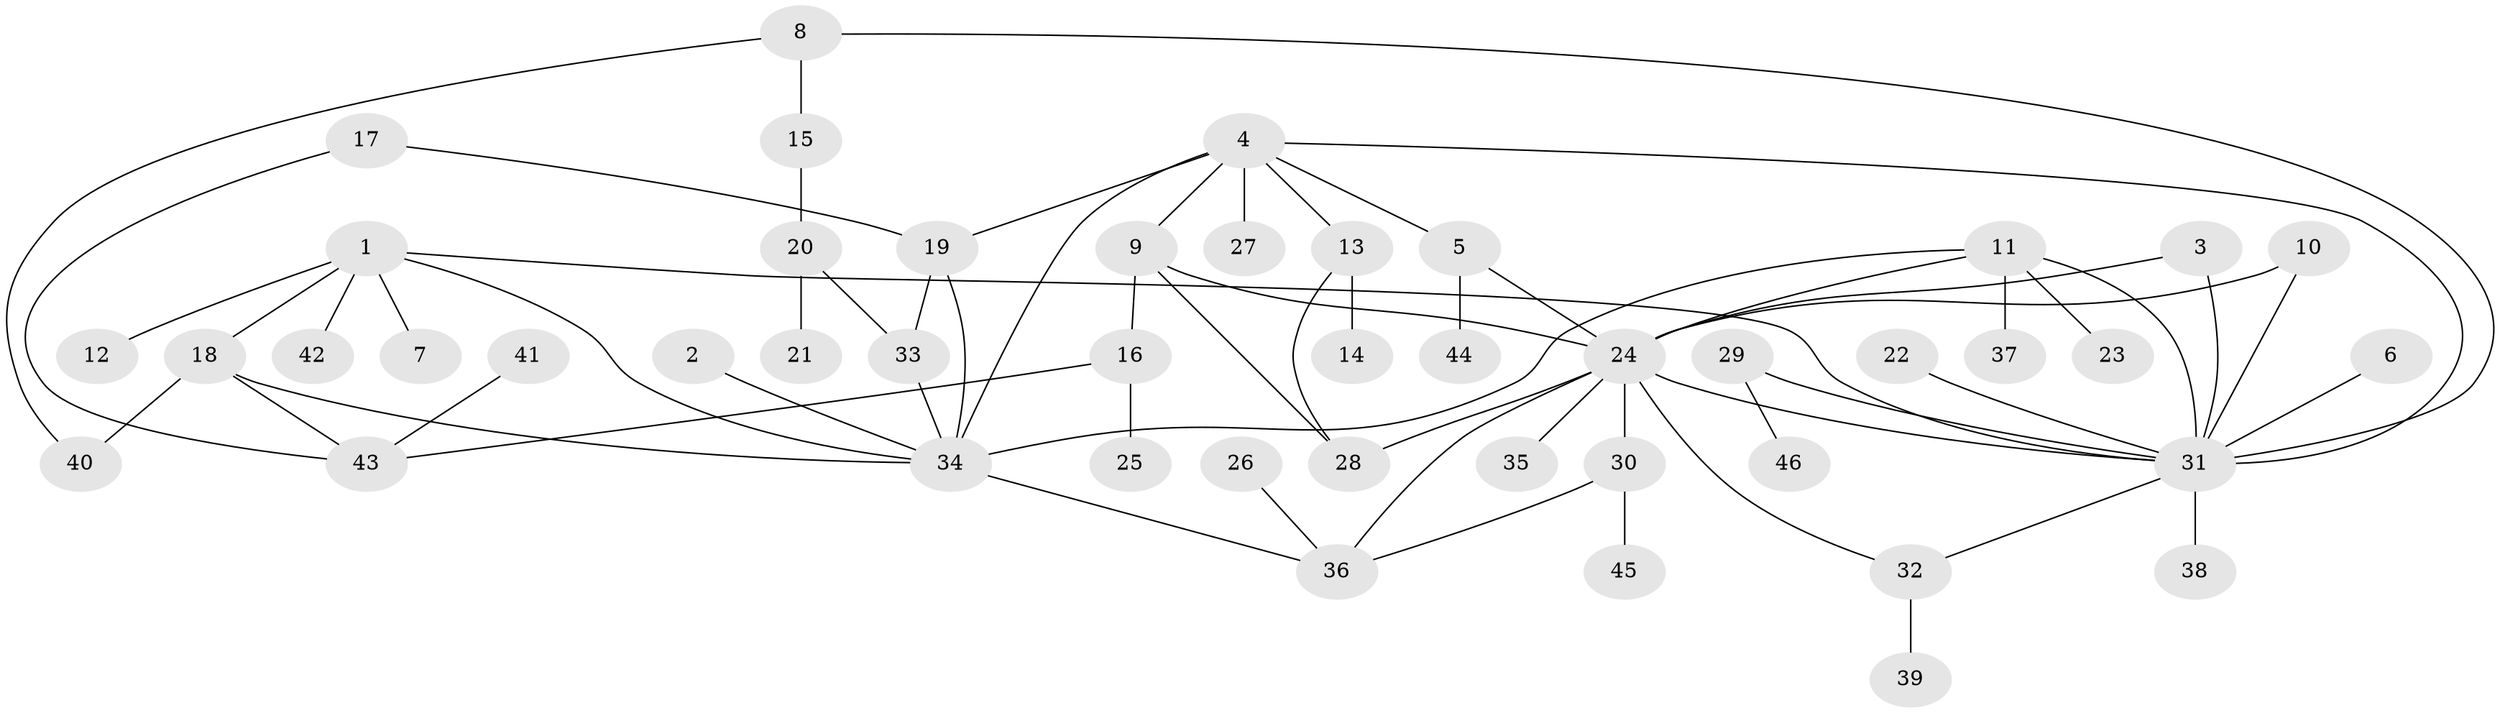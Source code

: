 // original degree distribution, {8: 0.015384615384615385, 9: 0.015384615384615385, 4: 0.07692307692307693, 15: 0.015384615384615385, 2: 0.2, 6: 0.015384615384615385, 1: 0.4307692307692308, 5: 0.046153846153846156, 3: 0.16923076923076924, 12: 0.015384615384615385}
// Generated by graph-tools (version 1.1) at 2025/36/03/04/25 23:36:48]
// undirected, 46 vertices, 64 edges
graph export_dot {
  node [color=gray90,style=filled];
  1;
  2;
  3;
  4;
  5;
  6;
  7;
  8;
  9;
  10;
  11;
  12;
  13;
  14;
  15;
  16;
  17;
  18;
  19;
  20;
  21;
  22;
  23;
  24;
  25;
  26;
  27;
  28;
  29;
  30;
  31;
  32;
  33;
  34;
  35;
  36;
  37;
  38;
  39;
  40;
  41;
  42;
  43;
  44;
  45;
  46;
  1 -- 7 [weight=1.0];
  1 -- 12 [weight=1.0];
  1 -- 18 [weight=1.0];
  1 -- 31 [weight=1.0];
  1 -- 34 [weight=1.0];
  1 -- 42 [weight=1.0];
  2 -- 34 [weight=1.0];
  3 -- 24 [weight=1.0];
  3 -- 31 [weight=2.0];
  4 -- 5 [weight=1.0];
  4 -- 9 [weight=1.0];
  4 -- 13 [weight=1.0];
  4 -- 19 [weight=1.0];
  4 -- 27 [weight=1.0];
  4 -- 31 [weight=1.0];
  4 -- 34 [weight=1.0];
  5 -- 24 [weight=1.0];
  5 -- 44 [weight=1.0];
  6 -- 31 [weight=1.0];
  8 -- 15 [weight=1.0];
  8 -- 31 [weight=1.0];
  8 -- 40 [weight=1.0];
  9 -- 16 [weight=1.0];
  9 -- 24 [weight=1.0];
  9 -- 28 [weight=1.0];
  10 -- 24 [weight=1.0];
  10 -- 31 [weight=1.0];
  11 -- 23 [weight=1.0];
  11 -- 24 [weight=1.0];
  11 -- 31 [weight=1.0];
  11 -- 34 [weight=1.0];
  11 -- 37 [weight=1.0];
  13 -- 14 [weight=1.0];
  13 -- 28 [weight=1.0];
  15 -- 20 [weight=1.0];
  16 -- 25 [weight=1.0];
  16 -- 43 [weight=1.0];
  17 -- 19 [weight=1.0];
  17 -- 43 [weight=1.0];
  18 -- 34 [weight=1.0];
  18 -- 40 [weight=1.0];
  18 -- 43 [weight=1.0];
  19 -- 33 [weight=1.0];
  19 -- 34 [weight=1.0];
  20 -- 21 [weight=1.0];
  20 -- 33 [weight=1.0];
  22 -- 31 [weight=1.0];
  24 -- 28 [weight=1.0];
  24 -- 30 [weight=1.0];
  24 -- 31 [weight=1.0];
  24 -- 32 [weight=1.0];
  24 -- 35 [weight=1.0];
  24 -- 36 [weight=1.0];
  26 -- 36 [weight=1.0];
  29 -- 31 [weight=2.0];
  29 -- 46 [weight=1.0];
  30 -- 36 [weight=1.0];
  30 -- 45 [weight=1.0];
  31 -- 32 [weight=1.0];
  31 -- 38 [weight=1.0];
  32 -- 39 [weight=1.0];
  33 -- 34 [weight=1.0];
  34 -- 36 [weight=1.0];
  41 -- 43 [weight=1.0];
}
